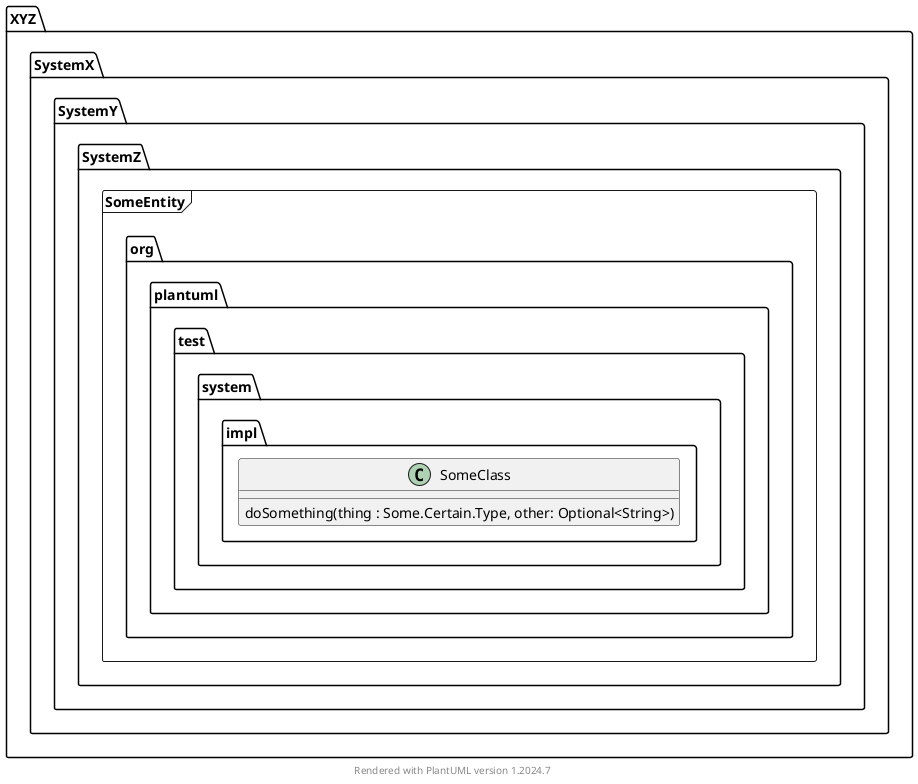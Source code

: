 @startuml
    'set separator none
    '!pragma useIntermediatePackages false 
    

    frame XYZ.SystemX.SystemY.SystemZ.SomeEntity {
	    package org.plantuml.test.system.impl {
	        class SomeClass {
	            doSomething(thing : Some.Certain.Type, other: Optional<String>)
            }
        }
    }

    footer Rendered with PlantUML version %version()

@enduml